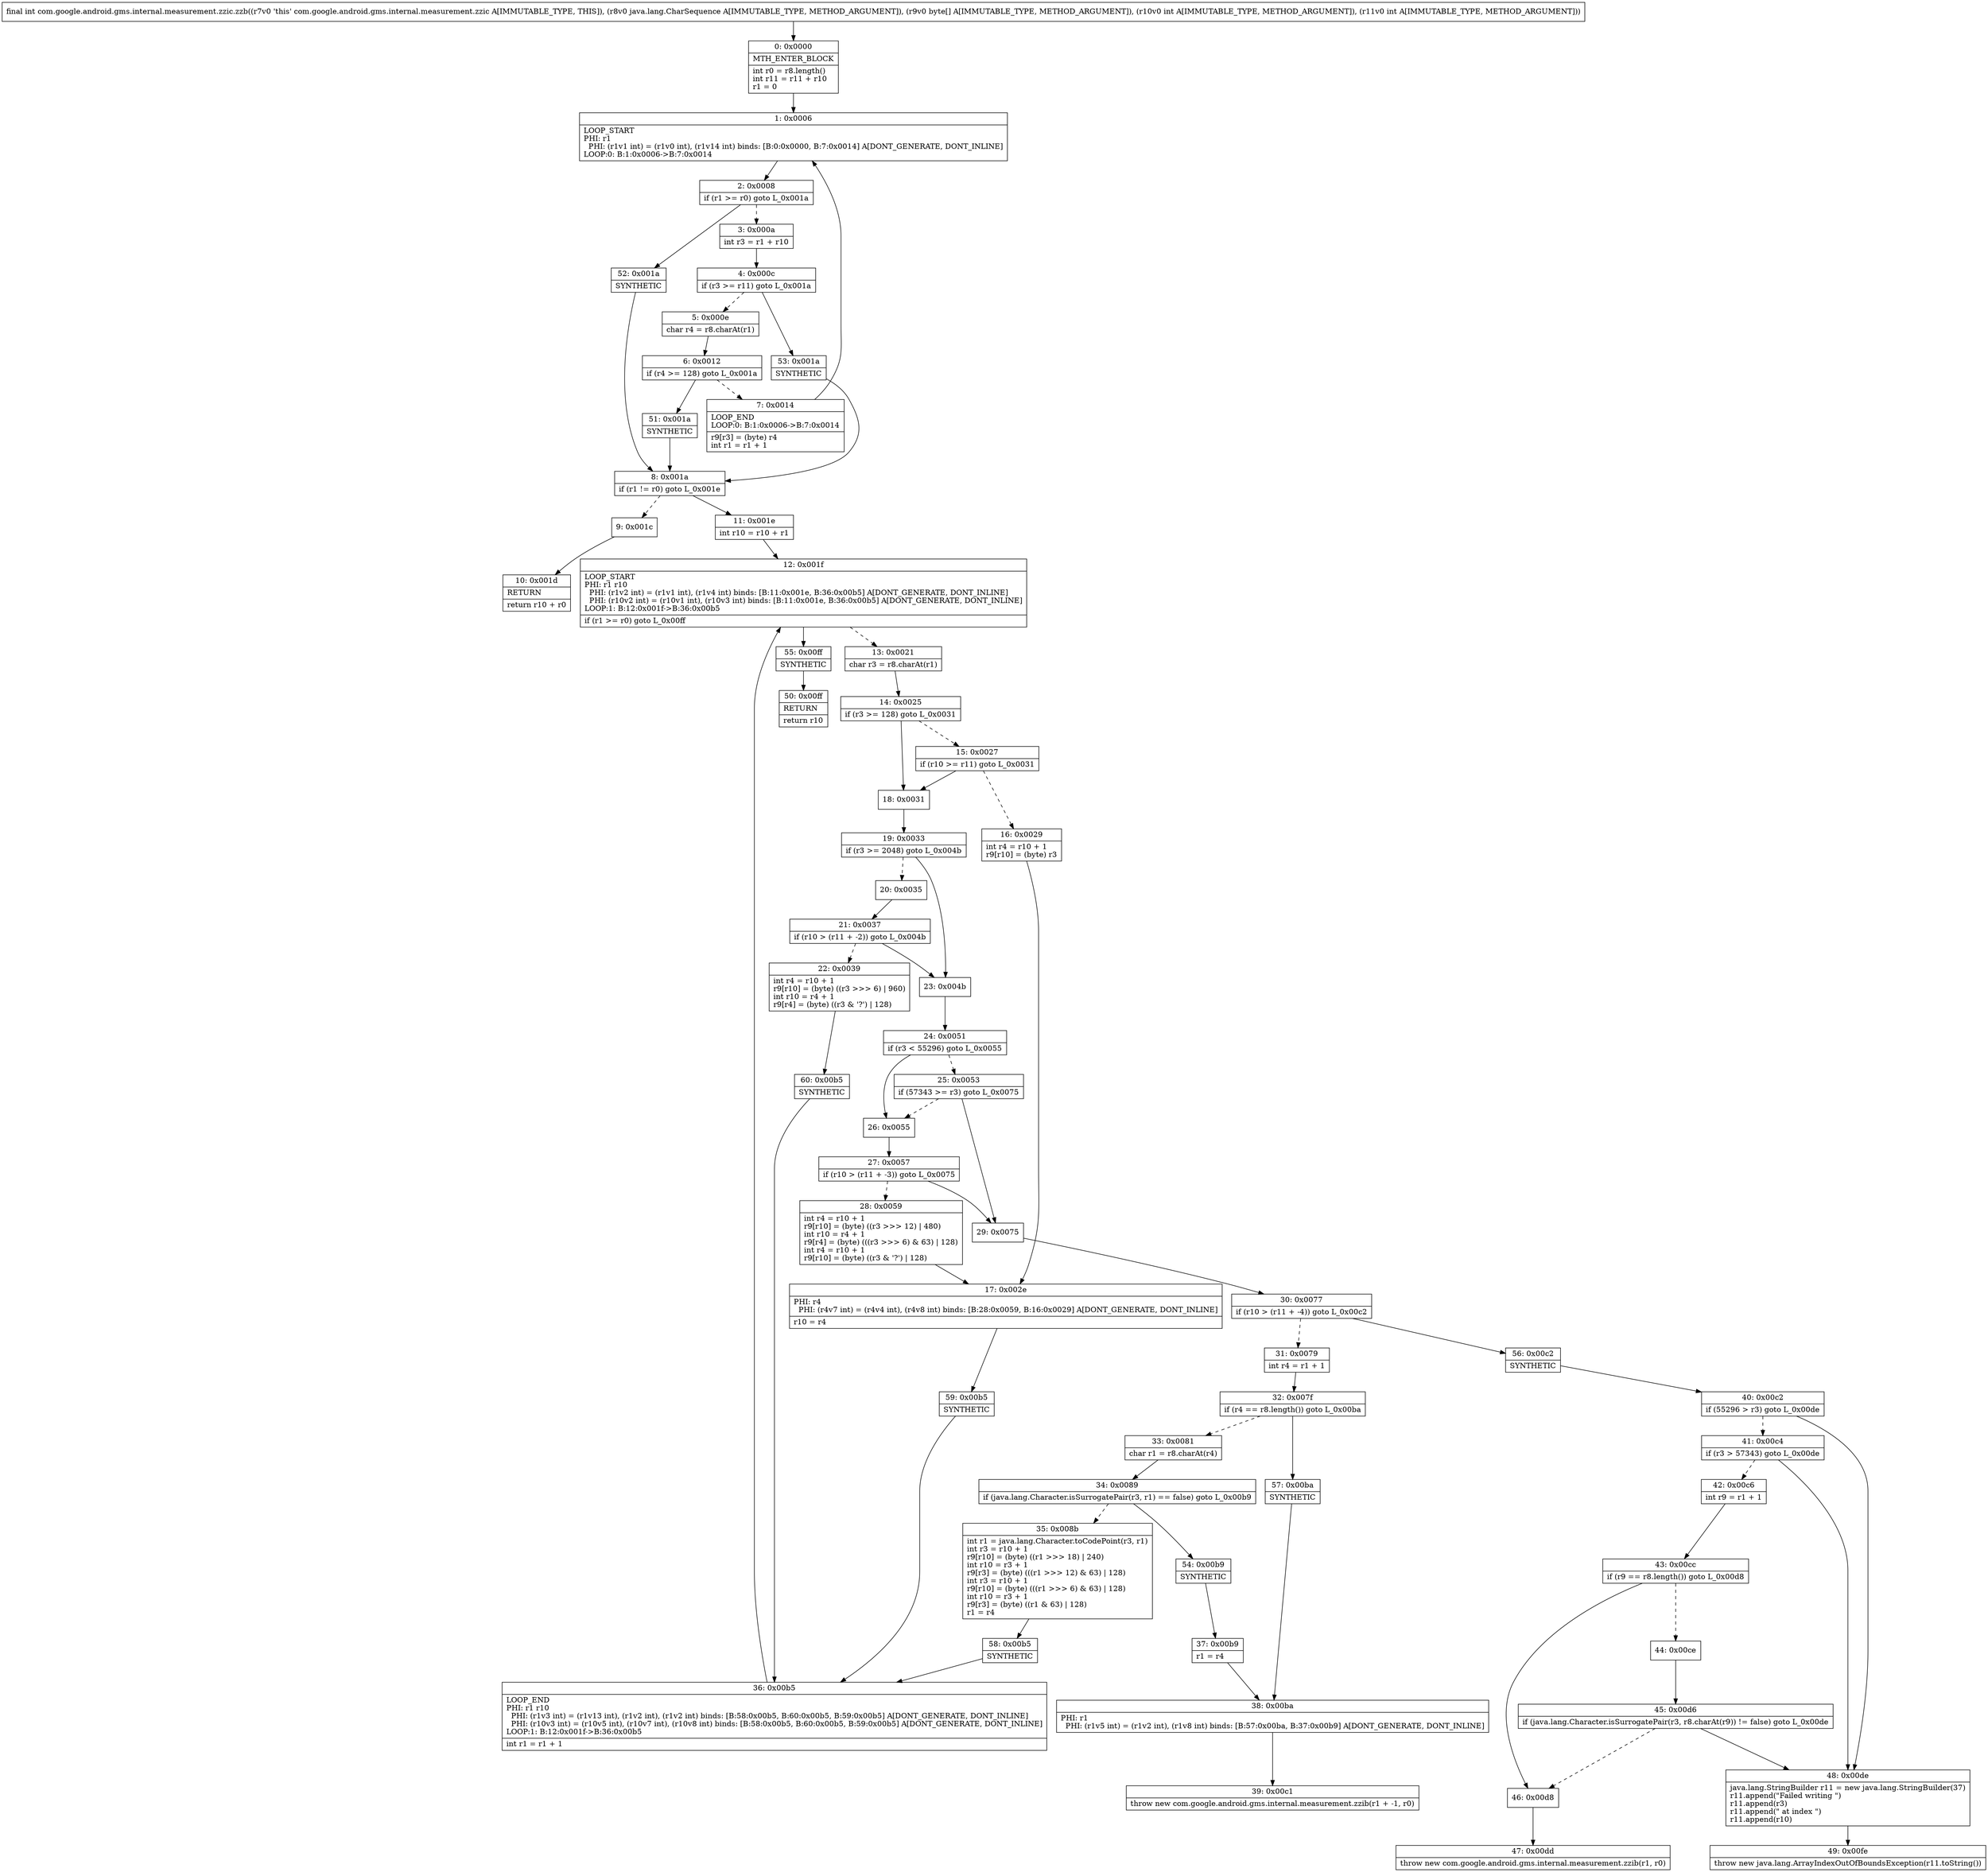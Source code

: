 digraph "CFG forcom.google.android.gms.internal.measurement.zzic.zzb(Ljava\/lang\/CharSequence;[BII)I" {
Node_0 [shape=record,label="{0\:\ 0x0000|MTH_ENTER_BLOCK\l|int r0 = r8.length()\lint r11 = r11 + r10\lr1 = 0\l}"];
Node_1 [shape=record,label="{1\:\ 0x0006|LOOP_START\lPHI: r1 \l  PHI: (r1v1 int) = (r1v0 int), (r1v14 int) binds: [B:0:0x0000, B:7:0x0014] A[DONT_GENERATE, DONT_INLINE]\lLOOP:0: B:1:0x0006\-\>B:7:0x0014\l}"];
Node_2 [shape=record,label="{2\:\ 0x0008|if (r1 \>= r0) goto L_0x001a\l}"];
Node_3 [shape=record,label="{3\:\ 0x000a|int r3 = r1 + r10\l}"];
Node_4 [shape=record,label="{4\:\ 0x000c|if (r3 \>= r11) goto L_0x001a\l}"];
Node_5 [shape=record,label="{5\:\ 0x000e|char r4 = r8.charAt(r1)\l}"];
Node_6 [shape=record,label="{6\:\ 0x0012|if (r4 \>= 128) goto L_0x001a\l}"];
Node_7 [shape=record,label="{7\:\ 0x0014|LOOP_END\lLOOP:0: B:1:0x0006\-\>B:7:0x0014\l|r9[r3] = (byte) r4\lint r1 = r1 + 1\l}"];
Node_8 [shape=record,label="{8\:\ 0x001a|if (r1 != r0) goto L_0x001e\l}"];
Node_9 [shape=record,label="{9\:\ 0x001c}"];
Node_10 [shape=record,label="{10\:\ 0x001d|RETURN\l|return r10 + r0\l}"];
Node_11 [shape=record,label="{11\:\ 0x001e|int r10 = r10 + r1\l}"];
Node_12 [shape=record,label="{12\:\ 0x001f|LOOP_START\lPHI: r1 r10 \l  PHI: (r1v2 int) = (r1v1 int), (r1v4 int) binds: [B:11:0x001e, B:36:0x00b5] A[DONT_GENERATE, DONT_INLINE]\l  PHI: (r10v2 int) = (r10v1 int), (r10v3 int) binds: [B:11:0x001e, B:36:0x00b5] A[DONT_GENERATE, DONT_INLINE]\lLOOP:1: B:12:0x001f\-\>B:36:0x00b5\l|if (r1 \>= r0) goto L_0x00ff\l}"];
Node_13 [shape=record,label="{13\:\ 0x0021|char r3 = r8.charAt(r1)\l}"];
Node_14 [shape=record,label="{14\:\ 0x0025|if (r3 \>= 128) goto L_0x0031\l}"];
Node_15 [shape=record,label="{15\:\ 0x0027|if (r10 \>= r11) goto L_0x0031\l}"];
Node_16 [shape=record,label="{16\:\ 0x0029|int r4 = r10 + 1\lr9[r10] = (byte) r3\l}"];
Node_17 [shape=record,label="{17\:\ 0x002e|PHI: r4 \l  PHI: (r4v7 int) = (r4v4 int), (r4v8 int) binds: [B:28:0x0059, B:16:0x0029] A[DONT_GENERATE, DONT_INLINE]\l|r10 = r4\l}"];
Node_18 [shape=record,label="{18\:\ 0x0031}"];
Node_19 [shape=record,label="{19\:\ 0x0033|if (r3 \>= 2048) goto L_0x004b\l}"];
Node_20 [shape=record,label="{20\:\ 0x0035}"];
Node_21 [shape=record,label="{21\:\ 0x0037|if (r10 \> (r11 + \-2)) goto L_0x004b\l}"];
Node_22 [shape=record,label="{22\:\ 0x0039|int r4 = r10 + 1\lr9[r10] = (byte) ((r3 \>\>\> 6) \| 960)\lint r10 = r4 + 1\lr9[r4] = (byte) ((r3 & '?') \| 128)\l}"];
Node_23 [shape=record,label="{23\:\ 0x004b}"];
Node_24 [shape=record,label="{24\:\ 0x0051|if (r3 \< 55296) goto L_0x0055\l}"];
Node_25 [shape=record,label="{25\:\ 0x0053|if (57343 \>= r3) goto L_0x0075\l}"];
Node_26 [shape=record,label="{26\:\ 0x0055}"];
Node_27 [shape=record,label="{27\:\ 0x0057|if (r10 \> (r11 + \-3)) goto L_0x0075\l}"];
Node_28 [shape=record,label="{28\:\ 0x0059|int r4 = r10 + 1\lr9[r10] = (byte) ((r3 \>\>\> 12) \| 480)\lint r10 = r4 + 1\lr9[r4] = (byte) (((r3 \>\>\> 6) & 63) \| 128)\lint r4 = r10 + 1\lr9[r10] = (byte) ((r3 & '?') \| 128)\l}"];
Node_29 [shape=record,label="{29\:\ 0x0075}"];
Node_30 [shape=record,label="{30\:\ 0x0077|if (r10 \> (r11 + \-4)) goto L_0x00c2\l}"];
Node_31 [shape=record,label="{31\:\ 0x0079|int r4 = r1 + 1\l}"];
Node_32 [shape=record,label="{32\:\ 0x007f|if (r4 == r8.length()) goto L_0x00ba\l}"];
Node_33 [shape=record,label="{33\:\ 0x0081|char r1 = r8.charAt(r4)\l}"];
Node_34 [shape=record,label="{34\:\ 0x0089|if (java.lang.Character.isSurrogatePair(r3, r1) == false) goto L_0x00b9\l}"];
Node_35 [shape=record,label="{35\:\ 0x008b|int r1 = java.lang.Character.toCodePoint(r3, r1)\lint r3 = r10 + 1\lr9[r10] = (byte) ((r1 \>\>\> 18) \| 240)\lint r10 = r3 + 1\lr9[r3] = (byte) (((r1 \>\>\> 12) & 63) \| 128)\lint r3 = r10 + 1\lr9[r10] = (byte) (((r1 \>\>\> 6) & 63) \| 128)\lint r10 = r3 + 1\lr9[r3] = (byte) ((r1 & 63) \| 128)\lr1 = r4\l}"];
Node_36 [shape=record,label="{36\:\ 0x00b5|LOOP_END\lPHI: r1 r10 \l  PHI: (r1v3 int) = (r1v13 int), (r1v2 int), (r1v2 int) binds: [B:58:0x00b5, B:60:0x00b5, B:59:0x00b5] A[DONT_GENERATE, DONT_INLINE]\l  PHI: (r10v3 int) = (r10v5 int), (r10v7 int), (r10v8 int) binds: [B:58:0x00b5, B:60:0x00b5, B:59:0x00b5] A[DONT_GENERATE, DONT_INLINE]\lLOOP:1: B:12:0x001f\-\>B:36:0x00b5\l|int r1 = r1 + 1\l}"];
Node_37 [shape=record,label="{37\:\ 0x00b9|r1 = r4\l}"];
Node_38 [shape=record,label="{38\:\ 0x00ba|PHI: r1 \l  PHI: (r1v5 int) = (r1v2 int), (r1v8 int) binds: [B:57:0x00ba, B:37:0x00b9] A[DONT_GENERATE, DONT_INLINE]\l}"];
Node_39 [shape=record,label="{39\:\ 0x00c1|throw new com.google.android.gms.internal.measurement.zzib(r1 + \-1, r0)\l}"];
Node_40 [shape=record,label="{40\:\ 0x00c2|if (55296 \> r3) goto L_0x00de\l}"];
Node_41 [shape=record,label="{41\:\ 0x00c4|if (r3 \> 57343) goto L_0x00de\l}"];
Node_42 [shape=record,label="{42\:\ 0x00c6|int r9 = r1 + 1\l}"];
Node_43 [shape=record,label="{43\:\ 0x00cc|if (r9 == r8.length()) goto L_0x00d8\l}"];
Node_44 [shape=record,label="{44\:\ 0x00ce}"];
Node_45 [shape=record,label="{45\:\ 0x00d6|if (java.lang.Character.isSurrogatePair(r3, r8.charAt(r9)) != false) goto L_0x00de\l}"];
Node_46 [shape=record,label="{46\:\ 0x00d8}"];
Node_47 [shape=record,label="{47\:\ 0x00dd|throw new com.google.android.gms.internal.measurement.zzib(r1, r0)\l}"];
Node_48 [shape=record,label="{48\:\ 0x00de|java.lang.StringBuilder r11 = new java.lang.StringBuilder(37)\lr11.append(\"Failed writing \")\lr11.append(r3)\lr11.append(\" at index \")\lr11.append(r10)\l}"];
Node_49 [shape=record,label="{49\:\ 0x00fe|throw new java.lang.ArrayIndexOutOfBoundsException(r11.toString())\l}"];
Node_50 [shape=record,label="{50\:\ 0x00ff|RETURN\l|return r10\l}"];
Node_51 [shape=record,label="{51\:\ 0x001a|SYNTHETIC\l}"];
Node_52 [shape=record,label="{52\:\ 0x001a|SYNTHETIC\l}"];
Node_53 [shape=record,label="{53\:\ 0x001a|SYNTHETIC\l}"];
Node_54 [shape=record,label="{54\:\ 0x00b9|SYNTHETIC\l}"];
Node_55 [shape=record,label="{55\:\ 0x00ff|SYNTHETIC\l}"];
Node_56 [shape=record,label="{56\:\ 0x00c2|SYNTHETIC\l}"];
Node_57 [shape=record,label="{57\:\ 0x00ba|SYNTHETIC\l}"];
Node_58 [shape=record,label="{58\:\ 0x00b5|SYNTHETIC\l}"];
Node_59 [shape=record,label="{59\:\ 0x00b5|SYNTHETIC\l}"];
Node_60 [shape=record,label="{60\:\ 0x00b5|SYNTHETIC\l}"];
MethodNode[shape=record,label="{final int com.google.android.gms.internal.measurement.zzic.zzb((r7v0 'this' com.google.android.gms.internal.measurement.zzic A[IMMUTABLE_TYPE, THIS]), (r8v0 java.lang.CharSequence A[IMMUTABLE_TYPE, METHOD_ARGUMENT]), (r9v0 byte[] A[IMMUTABLE_TYPE, METHOD_ARGUMENT]), (r10v0 int A[IMMUTABLE_TYPE, METHOD_ARGUMENT]), (r11v0 int A[IMMUTABLE_TYPE, METHOD_ARGUMENT])) }"];
MethodNode -> Node_0;
Node_0 -> Node_1;
Node_1 -> Node_2;
Node_2 -> Node_3[style=dashed];
Node_2 -> Node_52;
Node_3 -> Node_4;
Node_4 -> Node_5[style=dashed];
Node_4 -> Node_53;
Node_5 -> Node_6;
Node_6 -> Node_7[style=dashed];
Node_6 -> Node_51;
Node_7 -> Node_1;
Node_8 -> Node_9[style=dashed];
Node_8 -> Node_11;
Node_9 -> Node_10;
Node_11 -> Node_12;
Node_12 -> Node_13[style=dashed];
Node_12 -> Node_55;
Node_13 -> Node_14;
Node_14 -> Node_15[style=dashed];
Node_14 -> Node_18;
Node_15 -> Node_16[style=dashed];
Node_15 -> Node_18;
Node_16 -> Node_17;
Node_17 -> Node_59;
Node_18 -> Node_19;
Node_19 -> Node_20[style=dashed];
Node_19 -> Node_23;
Node_20 -> Node_21;
Node_21 -> Node_22[style=dashed];
Node_21 -> Node_23;
Node_22 -> Node_60;
Node_23 -> Node_24;
Node_24 -> Node_25[style=dashed];
Node_24 -> Node_26;
Node_25 -> Node_26[style=dashed];
Node_25 -> Node_29;
Node_26 -> Node_27;
Node_27 -> Node_28[style=dashed];
Node_27 -> Node_29;
Node_28 -> Node_17;
Node_29 -> Node_30;
Node_30 -> Node_31[style=dashed];
Node_30 -> Node_56;
Node_31 -> Node_32;
Node_32 -> Node_33[style=dashed];
Node_32 -> Node_57;
Node_33 -> Node_34;
Node_34 -> Node_35[style=dashed];
Node_34 -> Node_54;
Node_35 -> Node_58;
Node_36 -> Node_12;
Node_37 -> Node_38;
Node_38 -> Node_39;
Node_40 -> Node_41[style=dashed];
Node_40 -> Node_48;
Node_41 -> Node_42[style=dashed];
Node_41 -> Node_48;
Node_42 -> Node_43;
Node_43 -> Node_44[style=dashed];
Node_43 -> Node_46;
Node_44 -> Node_45;
Node_45 -> Node_46[style=dashed];
Node_45 -> Node_48;
Node_46 -> Node_47;
Node_48 -> Node_49;
Node_51 -> Node_8;
Node_52 -> Node_8;
Node_53 -> Node_8;
Node_54 -> Node_37;
Node_55 -> Node_50;
Node_56 -> Node_40;
Node_57 -> Node_38;
Node_58 -> Node_36;
Node_59 -> Node_36;
Node_60 -> Node_36;
}

